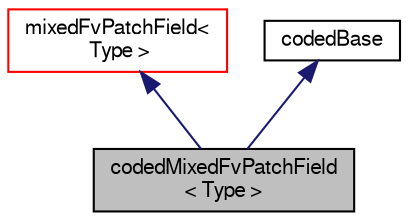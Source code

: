 digraph "codedMixedFvPatchField&lt; Type &gt;"
{
  bgcolor="transparent";
  edge [fontname="FreeSans",fontsize="10",labelfontname="FreeSans",labelfontsize="10"];
  node [fontname="FreeSans",fontsize="10",shape=record];
  Node0 [label="codedMixedFvPatchField\l\< Type \>",height=0.2,width=0.4,color="black", fillcolor="grey75", style="filled", fontcolor="black"];
  Node1 -> Node0 [dir="back",color="midnightblue",fontsize="10",style="solid",fontname="FreeSans"];
  Node1 [label="mixedFvPatchField\<\l Type \>",height=0.2,width=0.4,color="red",URL="$a21990.html",tooltip="This boundary condition provides a base class for &#39;mixed&#39; type boundary conditions, i.e. conditions that mix fixed value and patch-normal gradient conditions. "];
  Node10 -> Node0 [dir="back",color="midnightblue",fontsize="10",style="solid",fontname="FreeSans"];
  Node10 [label="codedBase",height=0.2,width=0.4,color="black",URL="$a26062.html",tooltip="Base class for function objects and boundary conditions using dynamic code. "];
}
